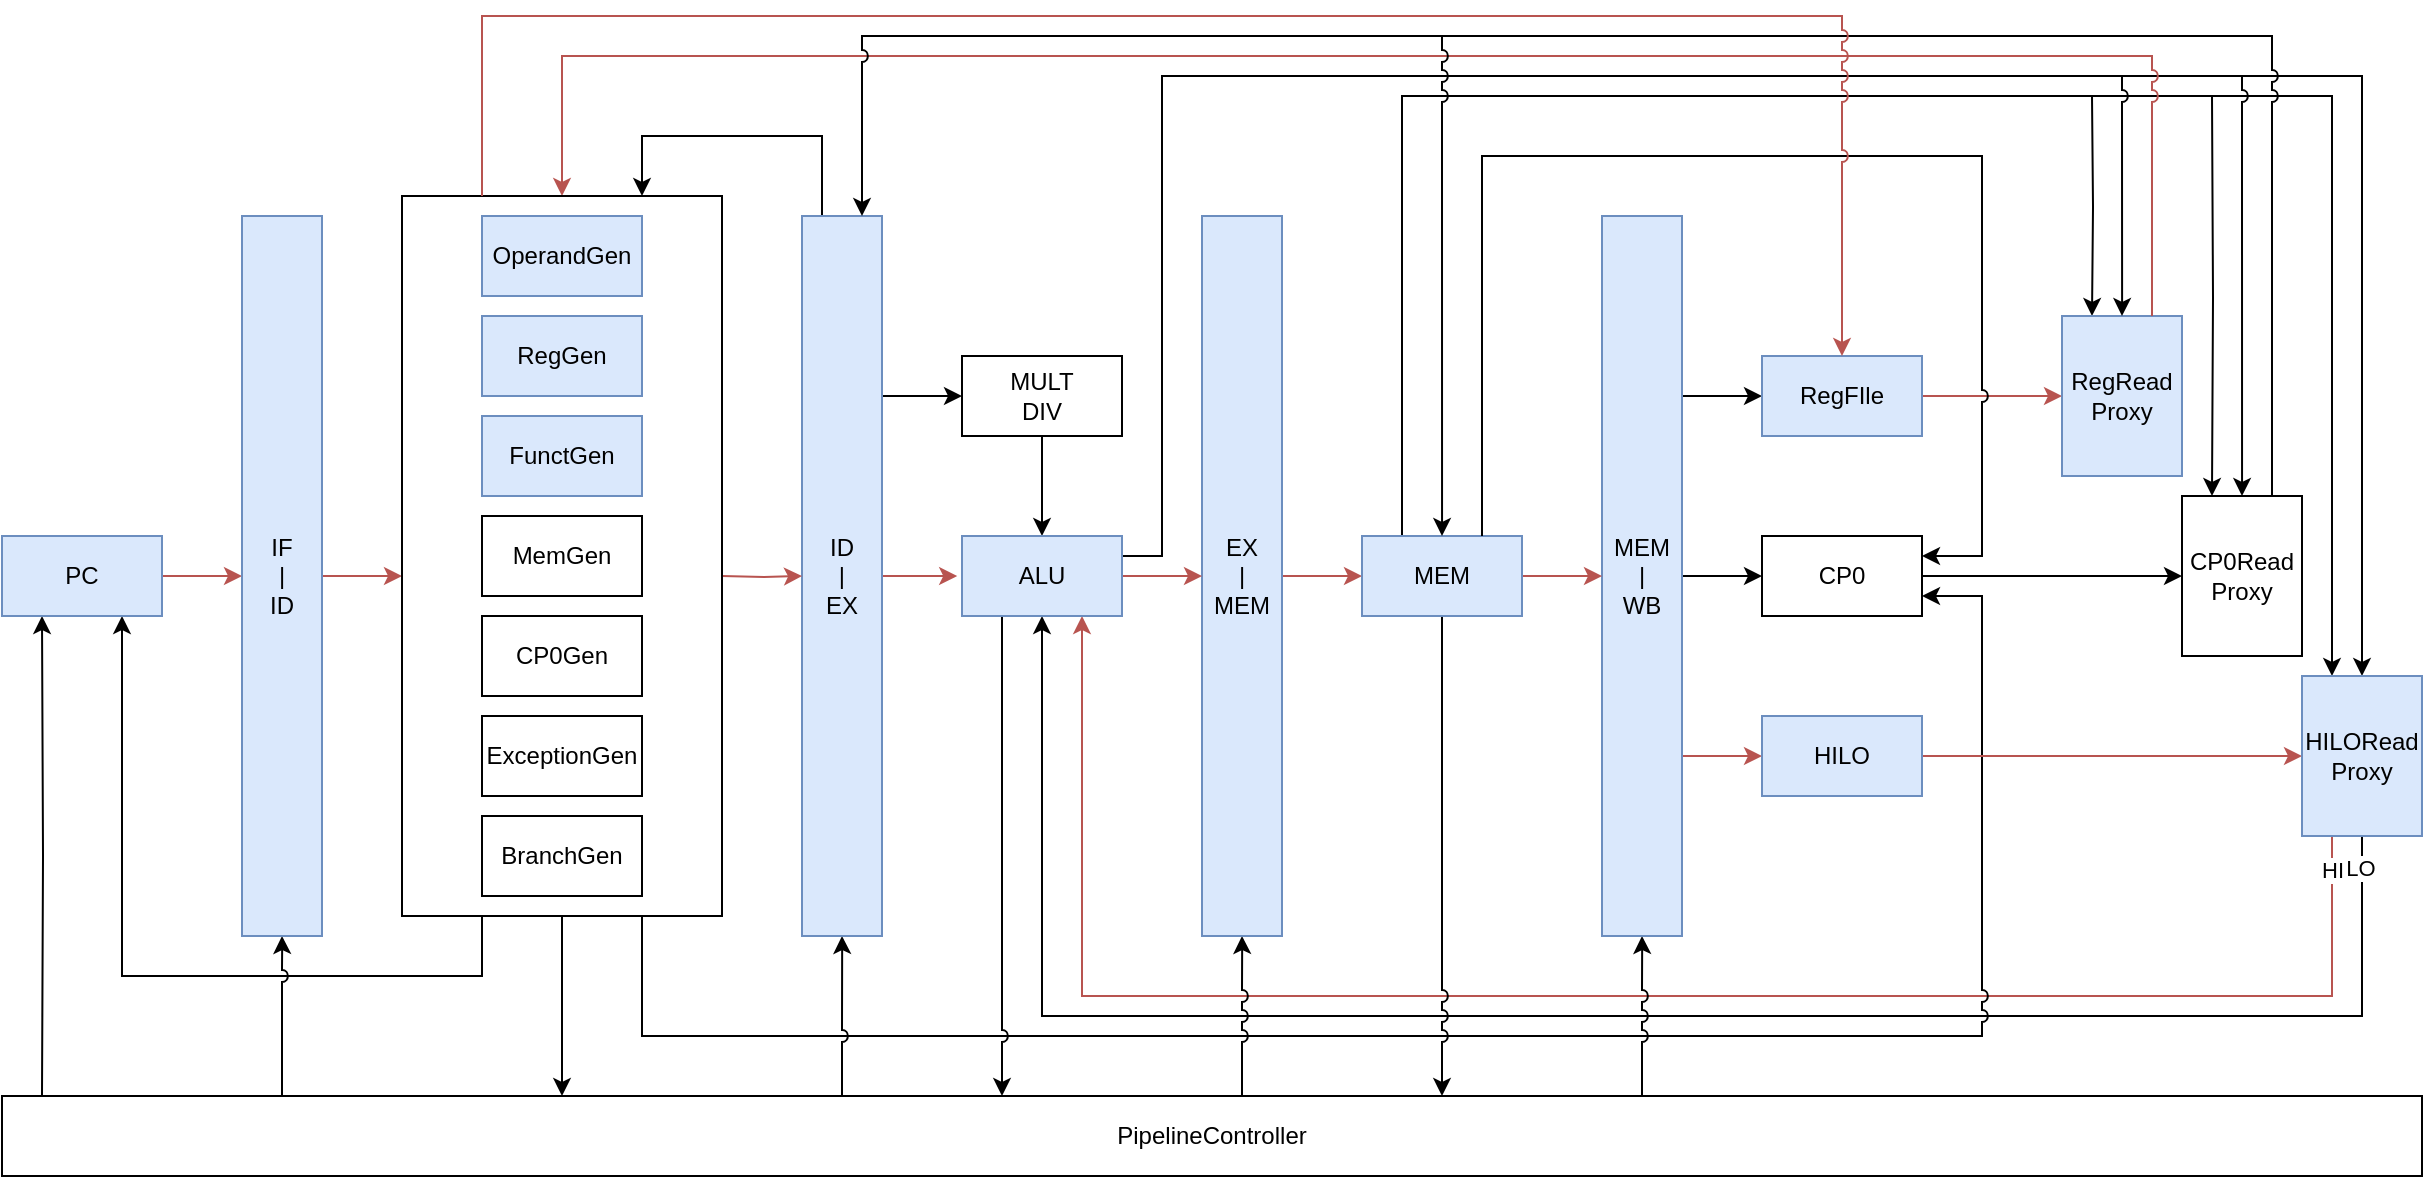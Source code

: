 <mxfile version="14.4.3" type="github">
  <diagram id="Vwi1EXBxK2TPIhp4Lb0i" name="Page-1">
    <mxGraphModel dx="119" dy="99" grid="1" gridSize="10" guides="1" tooltips="1" connect="1" arrows="1" fold="1" page="1" pageScale="1" pageWidth="1654" pageHeight="1169" math="0" shadow="0">
      <root>
        <mxCell id="0" />
        <mxCell id="1" parent="0" />
        <mxCell id="in-VygslVdUbWInNOQ9f-1" value="" style="endArrow=none;html=1;" parent="1" edge="1">
          <mxGeometry width="50" height="50" relative="1" as="geometry">
            <mxPoint x="1350" y="220" as="sourcePoint" />
            <mxPoint x="1410" y="220" as="targetPoint" />
          </mxGeometry>
        </mxCell>
        <mxCell id="in-VygslVdUbWInNOQ9f-2" value="" style="endArrow=none;html=1;" parent="1" edge="1">
          <mxGeometry width="50" height="50" relative="1" as="geometry">
            <mxPoint x="1335" y="230" as="sourcePoint" />
            <mxPoint x="1395" y="230" as="targetPoint" />
          </mxGeometry>
        </mxCell>
        <mxCell id="in-VygslVdUbWInNOQ9f-3" value="" style="endArrow=none;html=1;exitX=1;exitY=0.25;exitDx=0;exitDy=0;jumpStyle=arc;rounded=0;" parent="1" source="in-VygslVdUbWInNOQ9f-39" edge="1">
          <mxGeometry width="50" height="50" relative="1" as="geometry">
            <mxPoint x="850" y="330" as="sourcePoint" />
            <mxPoint x="1351.333" y="220" as="targetPoint" />
            <Array as="points">
              <mxPoint x="870" y="460" />
              <mxPoint x="870" y="220" />
            </Array>
          </mxGeometry>
        </mxCell>
        <mxCell id="in-VygslVdUbWInNOQ9f-4" value="" style="endArrow=none;html=1;exitX=0.25;exitY=0;exitDx=0;exitDy=0;rounded=0;" parent="1" source="in-VygslVdUbWInNOQ9f-42" edge="1">
          <mxGeometry width="50" height="50" relative="1" as="geometry">
            <mxPoint x="985" y="450" as="sourcePoint" />
            <mxPoint x="1335" y="230" as="targetPoint" />
            <Array as="points">
              <mxPoint x="990" y="230" />
            </Array>
          </mxGeometry>
        </mxCell>
        <mxCell id="in-VygslVdUbWInNOQ9f-5" style="edgeStyle=orthogonalEdgeStyle;rounded=0;orthogonalLoop=1;jettySize=auto;html=1;exitX=0.5;exitY=1;exitDx=0;exitDy=0;entryX=0.5;entryY=1;entryDx=0;entryDy=0;" parent="1" source="in-VygslVdUbWInNOQ9f-53" target="in-VygslVdUbWInNOQ9f-39" edge="1">
          <mxGeometry relative="1" as="geometry">
            <Array as="points">
              <mxPoint x="1470" y="690" />
              <mxPoint x="810" y="690" />
            </Array>
          </mxGeometry>
        </mxCell>
        <mxCell id="in-VygslVdUbWInNOQ9f-6" value="LO" style="edgeLabel;html=1;align=center;verticalAlign=middle;resizable=0;points=[];" parent="in-VygslVdUbWInNOQ9f-5" vertex="1" connectable="0">
          <mxGeometry x="-0.967" y="-1" relative="1" as="geometry">
            <mxPoint as="offset" />
          </mxGeometry>
        </mxCell>
        <mxCell id="in-VygslVdUbWInNOQ9f-7" style="edgeStyle=orthogonalEdgeStyle;rounded=0;orthogonalLoop=1;jettySize=auto;html=1;exitX=0.25;exitY=1;exitDx=0;exitDy=0;entryX=0.75;entryY=1;entryDx=0;entryDy=0;fillColor=#f8cecc;strokeColor=#b85450;" parent="1" source="in-VygslVdUbWInNOQ9f-53" target="in-VygslVdUbWInNOQ9f-39" edge="1">
          <mxGeometry relative="1" as="geometry">
            <Array as="points">
              <mxPoint x="1455" y="680" />
              <mxPoint x="830" y="680" />
            </Array>
          </mxGeometry>
        </mxCell>
        <mxCell id="in-VygslVdUbWInNOQ9f-8" value="HI" style="edgeLabel;html=1;align=center;verticalAlign=middle;resizable=0;points=[];" parent="in-VygslVdUbWInNOQ9f-7" vertex="1" connectable="0">
          <mxGeometry x="-0.962" relative="1" as="geometry">
            <mxPoint as="offset" />
          </mxGeometry>
        </mxCell>
        <mxCell id="in-VygslVdUbWInNOQ9f-9" style="edgeStyle=orthogonalEdgeStyle;rounded=0;orthogonalLoop=1;jettySize=auto;html=1;entryX=0.75;entryY=1;entryDx=0;entryDy=0;" parent="1" source="in-VygslVdUbWInNOQ9f-59" target="in-VygslVdUbWInNOQ9f-16" edge="1">
          <mxGeometry relative="1" as="geometry">
            <Array as="points">
              <mxPoint x="530" y="670" />
              <mxPoint x="350" y="670" />
            </Array>
            <mxPoint x="510" y="660" as="sourcePoint" />
          </mxGeometry>
        </mxCell>
        <mxCell id="in-VygslVdUbWInNOQ9f-10" style="edgeStyle=orthogonalEdgeStyle;rounded=0;orthogonalLoop=1;jettySize=auto;html=1;entryX=1;entryY=0.75;entryDx=0;entryDy=0;jumpStyle=arc;" parent="1" source="in-VygslVdUbWInNOQ9f-59" target="in-VygslVdUbWInNOQ9f-46" edge="1">
          <mxGeometry relative="1" as="geometry">
            <Array as="points">
              <mxPoint x="610" y="700" />
              <mxPoint x="1280" y="700" />
              <mxPoint x="1280" y="480" />
            </Array>
            <mxPoint x="630" y="680" as="sourcePoint" />
          </mxGeometry>
        </mxCell>
        <mxCell id="in-VygslVdUbWInNOQ9f-11" style="edgeStyle=orthogonalEdgeStyle;rounded=0;orthogonalLoop=1;jettySize=auto;html=1;jumpStyle=arc;" parent="1" target="in-VygslVdUbWInNOQ9f-53" edge="1">
          <mxGeometry relative="1" as="geometry">
            <Array as="points">
              <mxPoint x="1470" y="220" />
            </Array>
            <mxPoint x="1410" y="220" as="sourcePoint" />
          </mxGeometry>
        </mxCell>
        <mxCell id="in-VygslVdUbWInNOQ9f-12" style="edgeStyle=orthogonalEdgeStyle;rounded=0;orthogonalLoop=1;jettySize=auto;html=1;entryX=0.25;entryY=0;entryDx=0;entryDy=0;endFill=1;snapToPoint=0;" parent="1" target="in-VygslVdUbWInNOQ9f-53" edge="1">
          <mxGeometry relative="1" as="geometry">
            <Array as="points">
              <mxPoint x="1455" y="230" />
            </Array>
            <mxPoint x="1395" y="230" as="sourcePoint" />
          </mxGeometry>
        </mxCell>
        <mxCell id="in-VygslVdUbWInNOQ9f-13" value="PipelineController" style="rounded=0;whiteSpace=wrap;html=1;direction=south;" parent="1" vertex="1">
          <mxGeometry x="290" y="730" width="1210" height="40" as="geometry" />
        </mxCell>
        <mxCell id="in-VygslVdUbWInNOQ9f-14" style="edgeStyle=orthogonalEdgeStyle;rounded=0;orthogonalLoop=1;jettySize=auto;html=1;exitX=1;exitY=0.5;exitDx=0;exitDy=0;fillColor=#f8cecc;strokeColor=#b85450;" parent="1" source="in-VygslVdUbWInNOQ9f-16" target="in-VygslVdUbWInNOQ9f-19" edge="1">
          <mxGeometry relative="1" as="geometry" />
        </mxCell>
        <mxCell id="in-VygslVdUbWInNOQ9f-15" style="edgeStyle=orthogonalEdgeStyle;rounded=0;orthogonalLoop=1;jettySize=auto;html=1;entryX=0.25;entryY=1;entryDx=0;entryDy=0;" parent="1" target="in-VygslVdUbWInNOQ9f-16" edge="1">
          <mxGeometry relative="1" as="geometry">
            <mxPoint x="310" y="730" as="sourcePoint" />
          </mxGeometry>
        </mxCell>
        <mxCell id="in-VygslVdUbWInNOQ9f-16" value="PC" style="rounded=0;whiteSpace=wrap;html=1;fillColor=#dae8fc;strokeColor=#6c8ebf;" parent="1" vertex="1">
          <mxGeometry x="290" y="450" width="80" height="40" as="geometry" />
        </mxCell>
        <mxCell id="in-VygslVdUbWInNOQ9f-17" style="edgeStyle=orthogonalEdgeStyle;rounded=0;orthogonalLoop=1;jettySize=auto;html=1;exitX=1;exitY=0.5;exitDx=0;exitDy=0;entryX=0;entryY=0.5;entryDx=0;entryDy=0;fillColor=#f8cecc;strokeColor=#b85450;" parent="1" source="in-VygslVdUbWInNOQ9f-19" edge="1">
          <mxGeometry relative="1" as="geometry">
            <mxPoint x="490" y="470" as="targetPoint" />
          </mxGeometry>
        </mxCell>
        <mxCell id="in-VygslVdUbWInNOQ9f-18" style="edgeStyle=orthogonalEdgeStyle;rounded=0;orthogonalLoop=1;jettySize=auto;html=1;entryX=0.5;entryY=1;entryDx=0;entryDy=0;jumpStyle=arc;" parent="1" target="in-VygslVdUbWInNOQ9f-19" edge="1">
          <mxGeometry relative="1" as="geometry">
            <mxPoint x="430" y="730" as="sourcePoint" />
          </mxGeometry>
        </mxCell>
        <mxCell id="in-VygslVdUbWInNOQ9f-19" value="IF&lt;br&gt;|&lt;br&gt;ID" style="rounded=0;whiteSpace=wrap;html=1;fillColor=#dae8fc;strokeColor=#6c8ebf;" parent="1" vertex="1">
          <mxGeometry x="410" y="290" width="40" height="360" as="geometry" />
        </mxCell>
        <mxCell id="in-VygslVdUbWInNOQ9f-20" style="edgeStyle=orthogonalEdgeStyle;rounded=0;orthogonalLoop=1;jettySize=auto;html=1;exitX=1;exitY=0.25;exitDx=0;exitDy=0;entryX=0;entryY=0.5;entryDx=0;entryDy=0;" parent="1" source="in-VygslVdUbWInNOQ9f-24" target="in-VygslVdUbWInNOQ9f-36" edge="1">
          <mxGeometry relative="1" as="geometry" />
        </mxCell>
        <mxCell id="in-VygslVdUbWInNOQ9f-21" style="edgeStyle=orthogonalEdgeStyle;rounded=0;orthogonalLoop=1;jettySize=auto;html=1;exitX=1;exitY=0.5;exitDx=0;exitDy=0;entryX=-0.03;entryY=0.482;entryDx=0;entryDy=0;entryPerimeter=0;fillColor=#f8cecc;strokeColor=#b85450;" parent="1" source="in-VygslVdUbWInNOQ9f-24" target="in-VygslVdUbWInNOQ9f-39" edge="1">
          <mxGeometry relative="1" as="geometry" />
        </mxCell>
        <mxCell id="in-VygslVdUbWInNOQ9f-22" style="edgeStyle=orthogonalEdgeStyle;rounded=0;orthogonalLoop=1;jettySize=auto;html=1;entryX=0.5;entryY=1;entryDx=0;entryDy=0;jumpStyle=arc;" parent="1" target="in-VygslVdUbWInNOQ9f-24" edge="1">
          <mxGeometry relative="1" as="geometry">
            <mxPoint x="710" y="730" as="sourcePoint" />
          </mxGeometry>
        </mxCell>
        <mxCell id="in-VygslVdUbWInNOQ9f-23" style="edgeStyle=orthogonalEdgeStyle;rounded=0;orthogonalLoop=1;jettySize=auto;html=1;exitX=0.25;exitY=0;exitDx=0;exitDy=0;entryX=0.75;entryY=0;entryDx=0;entryDy=0;" parent="1" source="in-VygslVdUbWInNOQ9f-24" target="in-VygslVdUbWInNOQ9f-59" edge="1">
          <mxGeometry relative="1" as="geometry">
            <Array as="points">
              <mxPoint x="700" y="250" />
              <mxPoint x="610" y="250" />
            </Array>
            <mxPoint x="630" y="250" as="targetPoint" />
          </mxGeometry>
        </mxCell>
        <mxCell id="in-VygslVdUbWInNOQ9f-24" value="ID&lt;br&gt;|&lt;br&gt;EX" style="rounded=0;whiteSpace=wrap;html=1;fillColor=#dae8fc;strokeColor=#6c8ebf;" parent="1" vertex="1">
          <mxGeometry x="690" y="290" width="40" height="360" as="geometry" />
        </mxCell>
        <mxCell id="in-VygslVdUbWInNOQ9f-25" style="edgeStyle=orthogonalEdgeStyle;rounded=0;orthogonalLoop=1;jettySize=auto;html=1;exitX=1;exitY=0.5;exitDx=0;exitDy=0;entryX=0;entryY=0.5;entryDx=0;entryDy=0;fillColor=#f8cecc;strokeColor=#b85450;" parent="1" source="in-VygslVdUbWInNOQ9f-27" target="in-VygslVdUbWInNOQ9f-42" edge="1">
          <mxGeometry relative="1" as="geometry" />
        </mxCell>
        <mxCell id="in-VygslVdUbWInNOQ9f-26" style="edgeStyle=orthogonalEdgeStyle;rounded=0;orthogonalLoop=1;jettySize=auto;html=1;entryX=0.5;entryY=1;entryDx=0;entryDy=0;jumpStyle=arc;" parent="1" target="in-VygslVdUbWInNOQ9f-27" edge="1">
          <mxGeometry relative="1" as="geometry">
            <mxPoint x="910" y="730" as="sourcePoint" />
          </mxGeometry>
        </mxCell>
        <mxCell id="in-VygslVdUbWInNOQ9f-27" value="EX&lt;br&gt;|&lt;br&gt;MEM" style="rounded=0;whiteSpace=wrap;html=1;fillColor=#dae8fc;strokeColor=#6c8ebf;" parent="1" vertex="1">
          <mxGeometry x="890" y="290" width="40" height="360" as="geometry" />
        </mxCell>
        <mxCell id="in-VygslVdUbWInNOQ9f-28" style="edgeStyle=orthogonalEdgeStyle;rounded=0;orthogonalLoop=1;jettySize=auto;html=1;exitX=1;exitY=0.5;exitDx=0;exitDy=0;entryX=0;entryY=0.5;entryDx=0;entryDy=0;" parent="1" source="in-VygslVdUbWInNOQ9f-32" target="in-VygslVdUbWInNOQ9f-46" edge="1">
          <mxGeometry relative="1" as="geometry" />
        </mxCell>
        <mxCell id="in-VygslVdUbWInNOQ9f-29" style="edgeStyle=orthogonalEdgeStyle;rounded=0;orthogonalLoop=1;jettySize=auto;html=1;exitX=1;exitY=0.25;exitDx=0;exitDy=0;entryX=0;entryY=0.5;entryDx=0;entryDy=0;" parent="1" source="in-VygslVdUbWInNOQ9f-32" target="in-VygslVdUbWInNOQ9f-44" edge="1">
          <mxGeometry relative="1" as="geometry" />
        </mxCell>
        <mxCell id="in-VygslVdUbWInNOQ9f-30" style="edgeStyle=orthogonalEdgeStyle;rounded=0;orthogonalLoop=1;jettySize=auto;html=1;exitX=1;exitY=0.75;exitDx=0;exitDy=0;entryX=0;entryY=0.5;entryDx=0;entryDy=0;fillColor=#f8cecc;strokeColor=#b85450;" parent="1" source="in-VygslVdUbWInNOQ9f-32" target="in-VygslVdUbWInNOQ9f-48" edge="1">
          <mxGeometry relative="1" as="geometry" />
        </mxCell>
        <mxCell id="in-VygslVdUbWInNOQ9f-31" style="edgeStyle=orthogonalEdgeStyle;rounded=0;orthogonalLoop=1;jettySize=auto;html=1;entryX=0.5;entryY=1;entryDx=0;entryDy=0;jumpStyle=arc;" parent="1" target="in-VygslVdUbWInNOQ9f-32" edge="1">
          <mxGeometry relative="1" as="geometry">
            <mxPoint x="1110" y="730" as="sourcePoint" />
          </mxGeometry>
        </mxCell>
        <mxCell id="in-VygslVdUbWInNOQ9f-32" value="MEM&lt;br&gt;|&lt;br&gt;WB" style="rounded=0;whiteSpace=wrap;html=1;fillColor=#dae8fc;strokeColor=#6c8ebf;" parent="1" vertex="1">
          <mxGeometry x="1090" y="290" width="40" height="360" as="geometry" />
        </mxCell>
        <mxCell id="in-VygslVdUbWInNOQ9f-33" style="edgeStyle=orthogonalEdgeStyle;rounded=0;orthogonalLoop=1;jettySize=auto;html=1;exitX=1;exitY=0.5;exitDx=0;exitDy=0;entryX=0;entryY=0.5;entryDx=0;entryDy=0;fillColor=#f8cecc;strokeColor=#b85450;" parent="1" target="in-VygslVdUbWInNOQ9f-24" edge="1">
          <mxGeometry relative="1" as="geometry">
            <mxPoint x="650" y="470" as="sourcePoint" />
          </mxGeometry>
        </mxCell>
        <mxCell id="in-VygslVdUbWInNOQ9f-34" style="edgeStyle=orthogonalEdgeStyle;rounded=0;orthogonalLoop=1;jettySize=auto;html=1;exitX=0.5;exitY=1;exitDx=0;exitDy=0;" parent="1" source="in-VygslVdUbWInNOQ9f-59" edge="1">
          <mxGeometry relative="1" as="geometry">
            <mxPoint x="610" y="670" as="sourcePoint" />
            <mxPoint x="570" y="730" as="targetPoint" />
            <Array as="points">
              <mxPoint x="570" y="730" />
            </Array>
          </mxGeometry>
        </mxCell>
        <mxCell id="in-VygslVdUbWInNOQ9f-35" style="edgeStyle=orthogonalEdgeStyle;rounded=0;orthogonalLoop=1;jettySize=auto;html=1;exitX=0.5;exitY=1;exitDx=0;exitDy=0;entryX=0.5;entryY=0;entryDx=0;entryDy=0;" parent="1" source="in-VygslVdUbWInNOQ9f-36" target="in-VygslVdUbWInNOQ9f-39" edge="1">
          <mxGeometry relative="1" as="geometry" />
        </mxCell>
        <mxCell id="in-VygslVdUbWInNOQ9f-36" value="MULT&lt;br&gt;DIV" style="rounded=0;whiteSpace=wrap;html=1;" parent="1" vertex="1">
          <mxGeometry x="770" y="360" width="80" height="40" as="geometry" />
        </mxCell>
        <mxCell id="in-VygslVdUbWInNOQ9f-37" style="edgeStyle=orthogonalEdgeStyle;rounded=0;orthogonalLoop=1;jettySize=auto;html=1;exitX=1;exitY=0.5;exitDx=0;exitDy=0;entryX=0;entryY=0.5;entryDx=0;entryDy=0;fillColor=#f8cecc;strokeColor=#b85450;" parent="1" source="in-VygslVdUbWInNOQ9f-39" target="in-VygslVdUbWInNOQ9f-27" edge="1">
          <mxGeometry relative="1" as="geometry" />
        </mxCell>
        <mxCell id="in-VygslVdUbWInNOQ9f-38" style="edgeStyle=orthogonalEdgeStyle;rounded=0;orthogonalLoop=1;jettySize=auto;html=1;exitX=0.25;exitY=1;exitDx=0;exitDy=0;jumpStyle=arc;" parent="1" source="in-VygslVdUbWInNOQ9f-39" edge="1">
          <mxGeometry relative="1" as="geometry">
            <mxPoint x="790" y="730" as="targetPoint" />
          </mxGeometry>
        </mxCell>
        <mxCell id="in-VygslVdUbWInNOQ9f-39" value="ALU" style="rounded=0;whiteSpace=wrap;html=1;fillColor=#dae8fc;strokeColor=#6c8ebf;" parent="1" vertex="1">
          <mxGeometry x="770" y="450" width="80" height="40" as="geometry" />
        </mxCell>
        <mxCell id="in-VygslVdUbWInNOQ9f-40" style="edgeStyle=orthogonalEdgeStyle;rounded=0;orthogonalLoop=1;jettySize=auto;html=1;exitX=1;exitY=0.5;exitDx=0;exitDy=0;entryX=0;entryY=0.5;entryDx=0;entryDy=0;fillColor=#f8cecc;strokeColor=#b85450;" parent="1" source="in-VygslVdUbWInNOQ9f-42" target="in-VygslVdUbWInNOQ9f-32" edge="1">
          <mxGeometry relative="1" as="geometry" />
        </mxCell>
        <mxCell id="in-VygslVdUbWInNOQ9f-41" style="edgeStyle=orthogonalEdgeStyle;rounded=0;orthogonalLoop=1;jettySize=auto;html=1;exitX=0.5;exitY=1;exitDx=0;exitDy=0;jumpStyle=arc;" parent="1" source="in-VygslVdUbWInNOQ9f-42" edge="1">
          <mxGeometry relative="1" as="geometry">
            <mxPoint x="1010" y="730" as="targetPoint" />
          </mxGeometry>
        </mxCell>
        <mxCell id="in-VygslVdUbWInNOQ9f-42" value="MEM" style="rounded=0;whiteSpace=wrap;html=1;fillColor=#dae8fc;strokeColor=#6c8ebf;" parent="1" vertex="1">
          <mxGeometry x="970" y="450" width="80" height="40" as="geometry" />
        </mxCell>
        <mxCell id="in-VygslVdUbWInNOQ9f-43" style="edgeStyle=orthogonalEdgeStyle;rounded=0;orthogonalLoop=1;jettySize=auto;html=1;exitX=1;exitY=0.5;exitDx=0;exitDy=0;entryX=0;entryY=0.5;entryDx=0;entryDy=0;fillColor=#f8cecc;strokeColor=#b85450;" parent="1" source="in-VygslVdUbWInNOQ9f-44" target="in-VygslVdUbWInNOQ9f-50" edge="1">
          <mxGeometry relative="1" as="geometry" />
        </mxCell>
        <mxCell id="in-VygslVdUbWInNOQ9f-44" value="RegFIle" style="rounded=0;whiteSpace=wrap;html=1;fillColor=#dae8fc;strokeColor=#6c8ebf;" parent="1" vertex="1">
          <mxGeometry x="1170" y="360" width="80" height="40" as="geometry" />
        </mxCell>
        <mxCell id="in-VygslVdUbWInNOQ9f-45" style="edgeStyle=orthogonalEdgeStyle;rounded=0;orthogonalLoop=1;jettySize=auto;html=1;exitX=1;exitY=0.5;exitDx=0;exitDy=0;entryX=0;entryY=0.5;entryDx=0;entryDy=0;" parent="1" source="in-VygslVdUbWInNOQ9f-46" target="in-VygslVdUbWInNOQ9f-52" edge="1">
          <mxGeometry relative="1" as="geometry" />
        </mxCell>
        <mxCell id="in-VygslVdUbWInNOQ9f-46" value="CP0" style="rounded=0;whiteSpace=wrap;html=1;" parent="1" vertex="1">
          <mxGeometry x="1170" y="450" width="80" height="40" as="geometry" />
        </mxCell>
        <mxCell id="in-VygslVdUbWInNOQ9f-47" style="edgeStyle=orthogonalEdgeStyle;rounded=0;orthogonalLoop=1;jettySize=auto;html=1;exitX=1;exitY=0.5;exitDx=0;exitDy=0;entryX=0;entryY=0.5;entryDx=0;entryDy=0;fillColor=#f8cecc;strokeColor=#b85450;" parent="1" source="in-VygslVdUbWInNOQ9f-48" target="in-VygslVdUbWInNOQ9f-53" edge="1">
          <mxGeometry relative="1" as="geometry" />
        </mxCell>
        <mxCell id="in-VygslVdUbWInNOQ9f-48" value="HILO" style="rounded=0;whiteSpace=wrap;html=1;fillColor=#dae8fc;strokeColor=#6c8ebf;" parent="1" vertex="1">
          <mxGeometry x="1170" y="540" width="80" height="40" as="geometry" />
        </mxCell>
        <mxCell id="in-VygslVdUbWInNOQ9f-49" style="edgeStyle=orthogonalEdgeStyle;rounded=0;orthogonalLoop=1;jettySize=auto;html=1;exitX=0.25;exitY=0;exitDx=0;exitDy=0;entryX=0.25;entryY=0;entryDx=0;entryDy=0;" parent="1" target="in-VygslVdUbWInNOQ9f-50" edge="1">
          <mxGeometry relative="1" as="geometry">
            <mxPoint x="1335" y="230" as="sourcePoint" />
          </mxGeometry>
        </mxCell>
        <mxCell id="in-VygslVdUbWInNOQ9f-50" value="RegRead&lt;br&gt;Proxy" style="rounded=0;whiteSpace=wrap;html=1;fillColor=#dae8fc;strokeColor=#6c8ebf;" parent="1" vertex="1">
          <mxGeometry x="1320" y="340" width="60" height="80" as="geometry" />
        </mxCell>
        <mxCell id="in-VygslVdUbWInNOQ9f-51" style="edgeStyle=orthogonalEdgeStyle;rounded=0;orthogonalLoop=1;jettySize=auto;html=1;exitX=0.25;exitY=0;exitDx=0;exitDy=0;entryX=0.25;entryY=0;entryDx=0;entryDy=0;" parent="1" target="in-VygslVdUbWInNOQ9f-52" edge="1">
          <mxGeometry relative="1" as="geometry">
            <mxPoint x="1395" y="230" as="sourcePoint" />
          </mxGeometry>
        </mxCell>
        <mxCell id="in-VygslVdUbWInNOQ9f-52" value="CP0Read&lt;br&gt;Proxy" style="rounded=0;whiteSpace=wrap;html=1;" parent="1" vertex="1">
          <mxGeometry x="1380" y="430" width="60" height="80" as="geometry" />
        </mxCell>
        <mxCell id="in-VygslVdUbWInNOQ9f-53" value="HILORead&lt;br&gt;Proxy" style="rounded=0;whiteSpace=wrap;html=1;fillColor=#dae8fc;strokeColor=#6c8ebf;" parent="1" vertex="1">
          <mxGeometry x="1440" y="520" width="60" height="80" as="geometry" />
        </mxCell>
        <mxCell id="in-VygslVdUbWInNOQ9f-54" style="edgeStyle=orthogonalEdgeStyle;rounded=0;orthogonalLoop=1;jettySize=auto;html=1;exitX=0.5;exitY=0;exitDx=0;exitDy=0;entryX=0.5;entryY=0;entryDx=0;entryDy=0;jumpStyle=arc;" parent="1" target="in-VygslVdUbWInNOQ9f-50" edge="1">
          <mxGeometry relative="1" as="geometry">
            <mxPoint x="1350" y="220" as="sourcePoint" />
          </mxGeometry>
        </mxCell>
        <mxCell id="in-VygslVdUbWInNOQ9f-55" style="edgeStyle=orthogonalEdgeStyle;rounded=0;orthogonalLoop=1;jettySize=auto;html=1;exitX=0.5;exitY=0;exitDx=0;exitDy=0;entryX=0.5;entryY=0;entryDx=0;entryDy=0;jumpStyle=arc;" parent="1" target="in-VygslVdUbWInNOQ9f-52" edge="1">
          <mxGeometry relative="1" as="geometry">
            <mxPoint x="1410" y="220" as="sourcePoint" />
          </mxGeometry>
        </mxCell>
        <mxCell id="in-VygslVdUbWInNOQ9f-56" style="edgeStyle=orthogonalEdgeStyle;rounded=0;orthogonalLoop=1;jettySize=auto;html=1;exitX=0.75;exitY=0;exitDx=0;exitDy=0;jumpStyle=arc;entryX=0.5;entryY=0;entryDx=0;entryDy=0;fillColor=#f8cecc;strokeColor=#b85450;" parent="1" source="in-VygslVdUbWInNOQ9f-50" target="in-VygslVdUbWInNOQ9f-59" edge="1">
          <mxGeometry relative="1" as="geometry">
            <Array as="points">
              <mxPoint x="1365" y="210" />
              <mxPoint x="570" y="210" />
            </Array>
            <mxPoint x="610" y="210" as="targetPoint" />
          </mxGeometry>
        </mxCell>
        <mxCell id="in-VygslVdUbWInNOQ9f-57" style="edgeStyle=orthogonalEdgeStyle;rounded=0;orthogonalLoop=1;jettySize=auto;html=1;entryX=0.75;entryY=0;entryDx=0;entryDy=0;jumpStyle=arc;" parent="1" target="in-VygslVdUbWInNOQ9f-24" edge="1">
          <mxGeometry relative="1" as="geometry">
            <Array as="points">
              <mxPoint x="720" y="200" />
            </Array>
            <mxPoint x="1010" y="200" as="sourcePoint" />
          </mxGeometry>
        </mxCell>
        <mxCell id="in-VygslVdUbWInNOQ9f-58" style="edgeStyle=orthogonalEdgeStyle;rounded=0;orthogonalLoop=1;jettySize=auto;html=1;entryX=0.5;entryY=0;entryDx=0;entryDy=0;jumpStyle=arc;" parent="1" target="in-VygslVdUbWInNOQ9f-42" edge="1">
          <mxGeometry relative="1" as="geometry">
            <mxPoint x="1010" y="200" as="sourcePoint" />
          </mxGeometry>
        </mxCell>
        <mxCell id="in-VygslVdUbWInNOQ9f-59" value="&lt;blockquote style=&quot;margin: 0 0 0 40px ; border: none ; padding: 0px&quot;&gt;&lt;/blockquote&gt;" style="rounded=0;whiteSpace=wrap;html=1;align=left;" parent="1" vertex="1">
          <mxGeometry x="490" y="280" width="160" height="360" as="geometry" />
        </mxCell>
        <mxCell id="in-VygslVdUbWInNOQ9f-60" value="OperandGen" style="rounded=0;whiteSpace=wrap;html=1;fillColor=#dae8fc;strokeColor=#6c8ebf;" parent="1" vertex="1">
          <mxGeometry x="530" y="290" width="80" height="40" as="geometry" />
        </mxCell>
        <mxCell id="in-VygslVdUbWInNOQ9f-61" value="CP0Gen" style="rounded=0;whiteSpace=wrap;html=1;" parent="1" vertex="1">
          <mxGeometry x="530" y="490" width="80" height="40" as="geometry" />
        </mxCell>
        <mxCell id="in-VygslVdUbWInNOQ9f-62" value="ExceptionGen" style="rounded=0;whiteSpace=wrap;html=1;" parent="1" vertex="1">
          <mxGeometry x="530" y="540" width="80" height="40" as="geometry" />
        </mxCell>
        <mxCell id="in-VygslVdUbWInNOQ9f-63" value="FunctGen" style="rounded=0;whiteSpace=wrap;html=1;fillColor=#dae8fc;strokeColor=#6c8ebf;" parent="1" vertex="1">
          <mxGeometry x="530" y="390" width="80" height="40" as="geometry" />
        </mxCell>
        <mxCell id="in-VygslVdUbWInNOQ9f-64" value="MemGen" style="rounded=0;whiteSpace=wrap;html=1;" parent="1" vertex="1">
          <mxGeometry x="530" y="440" width="80" height="40" as="geometry" />
        </mxCell>
        <mxCell id="in-VygslVdUbWInNOQ9f-65" value="BranchGen" style="rounded=0;whiteSpace=wrap;html=1;" parent="1" vertex="1">
          <mxGeometry x="530" y="590" width="80" height="40" as="geometry" />
        </mxCell>
        <mxCell id="in-VygslVdUbWInNOQ9f-66" value="RegGen" style="rounded=0;whiteSpace=wrap;html=1;fillColor=#dae8fc;strokeColor=#6c8ebf;" parent="1" vertex="1">
          <mxGeometry x="530" y="340" width="80" height="40" as="geometry" />
        </mxCell>
        <mxCell id="in-VygslVdUbWInNOQ9f-67" style="edgeStyle=orthogonalEdgeStyle;rounded=0;orthogonalLoop=1;jettySize=auto;html=1;exitX=0.5;exitY=1;exitDx=0;exitDy=0;" parent="1" source="in-VygslVdUbWInNOQ9f-59" target="in-VygslVdUbWInNOQ9f-59" edge="1">
          <mxGeometry x="490" y="280" as="geometry" />
        </mxCell>
        <mxCell id="in-VygslVdUbWInNOQ9f-68" value="" style="endArrow=none;html=1;entryX=0.75;entryY=0;entryDx=0;entryDy=0;rounded=0;jumpStyle=arc;" parent="1" target="in-VygslVdUbWInNOQ9f-52" edge="1">
          <mxGeometry width="50" height="50" relative="1" as="geometry">
            <mxPoint x="1010" y="200" as="sourcePoint" />
            <mxPoint x="1230" y="420" as="targetPoint" />
            <Array as="points">
              <mxPoint x="1425" y="200" />
            </Array>
          </mxGeometry>
        </mxCell>
        <mxCell id="in-VygslVdUbWInNOQ9f-70" style="edgeStyle=orthogonalEdgeStyle;rounded=0;orthogonalLoop=1;jettySize=auto;html=1;exitX=0.75;exitY=0;exitDx=0;exitDy=0;entryX=1;entryY=0.25;entryDx=0;entryDy=0;jumpStyle=arc;" parent="1" source="in-VygslVdUbWInNOQ9f-42" target="in-VygslVdUbWInNOQ9f-46" edge="1">
          <mxGeometry relative="1" as="geometry">
            <Array as="points">
              <mxPoint x="1030" y="260" />
              <mxPoint x="1280" y="260" />
              <mxPoint x="1280" y="460" />
            </Array>
          </mxGeometry>
        </mxCell>
        <mxCell id="in-VygslVdUbWInNOQ9f-71" style="edgeStyle=orthogonalEdgeStyle;rounded=0;jumpStyle=arc;orthogonalLoop=1;jettySize=auto;html=1;entryX=0.5;entryY=0;entryDx=0;entryDy=0;endFill=1;fillColor=#f8cecc;strokeColor=#b85450;" parent="1" target="in-VygslVdUbWInNOQ9f-44" edge="1">
          <mxGeometry relative="1" as="geometry">
            <mxPoint x="530" y="280" as="sourcePoint" />
            <Array as="points">
              <mxPoint x="530" y="280" />
              <mxPoint x="530" y="190" />
              <mxPoint x="1210" y="190" />
            </Array>
          </mxGeometry>
        </mxCell>
      </root>
    </mxGraphModel>
  </diagram>
</mxfile>
